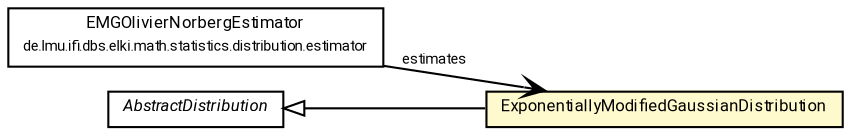 #!/usr/local/bin/dot
#
# Class diagram 
# Generated by UMLGraph version R5_7_2-60-g0e99a6 (http://www.spinellis.gr/umlgraph/)
#

digraph G {
	graph [fontnames="svg"]
	edge [fontname="Roboto",fontsize=7,labelfontname="Roboto",labelfontsize=7,color="black"];
	node [fontname="Roboto",fontcolor="black",fontsize=8,shape=plaintext,margin=0,width=0,height=0];
	nodesep=0.15;
	ranksep=0.25;
	rankdir=LR;
	// de.lmu.ifi.dbs.elki.math.statistics.distribution.estimator.EMGOlivierNorbergEstimator
	c4125479 [label=<<table title="de.lmu.ifi.dbs.elki.math.statistics.distribution.estimator.EMGOlivierNorbergEstimator" border="0" cellborder="1" cellspacing="0" cellpadding="2" href="estimator/EMGOlivierNorbergEstimator.html" target="_parent">
		<tr><td><table border="0" cellspacing="0" cellpadding="1">
		<tr><td align="center" balign="center"> <font face="Roboto">EMGOlivierNorbergEstimator</font> </td></tr>
		<tr><td align="center" balign="center"> <font face="Roboto" point-size="7.0">de.lmu.ifi.dbs.elki.math.statistics.distribution.estimator</font> </td></tr>
		</table></td></tr>
		</table>>, URL="estimator/EMGOlivierNorbergEstimator.html"];
	// de.lmu.ifi.dbs.elki.math.statistics.distribution.ExponentiallyModifiedGaussianDistribution
	c4125601 [label=<<table title="de.lmu.ifi.dbs.elki.math.statistics.distribution.ExponentiallyModifiedGaussianDistribution" border="0" cellborder="1" cellspacing="0" cellpadding="2" bgcolor="lemonChiffon" href="ExponentiallyModifiedGaussianDistribution.html" target="_parent">
		<tr><td><table border="0" cellspacing="0" cellpadding="1">
		<tr><td align="center" balign="center"> <font face="Roboto">ExponentiallyModifiedGaussianDistribution</font> </td></tr>
		</table></td></tr>
		</table>>, URL="ExponentiallyModifiedGaussianDistribution.html"];
	// de.lmu.ifi.dbs.elki.math.statistics.distribution.AbstractDistribution
	c4125621 [label=<<table title="de.lmu.ifi.dbs.elki.math.statistics.distribution.AbstractDistribution" border="0" cellborder="1" cellspacing="0" cellpadding="2" href="AbstractDistribution.html" target="_parent">
		<tr><td><table border="0" cellspacing="0" cellpadding="1">
		<tr><td align="center" balign="center"> <font face="Roboto"><i>AbstractDistribution</i></font> </td></tr>
		</table></td></tr>
		</table>>, URL="AbstractDistribution.html"];
	// de.lmu.ifi.dbs.elki.math.statistics.distribution.estimator.EMGOlivierNorbergEstimator navassoc de.lmu.ifi.dbs.elki.math.statistics.distribution.ExponentiallyModifiedGaussianDistribution
	c4125479 -> c4125601 [arrowhead=open,weight=1,label="estimates"];
	// de.lmu.ifi.dbs.elki.math.statistics.distribution.ExponentiallyModifiedGaussianDistribution extends de.lmu.ifi.dbs.elki.math.statistics.distribution.AbstractDistribution
	c4125621 -> c4125601 [arrowtail=empty,dir=back,weight=10];
}

